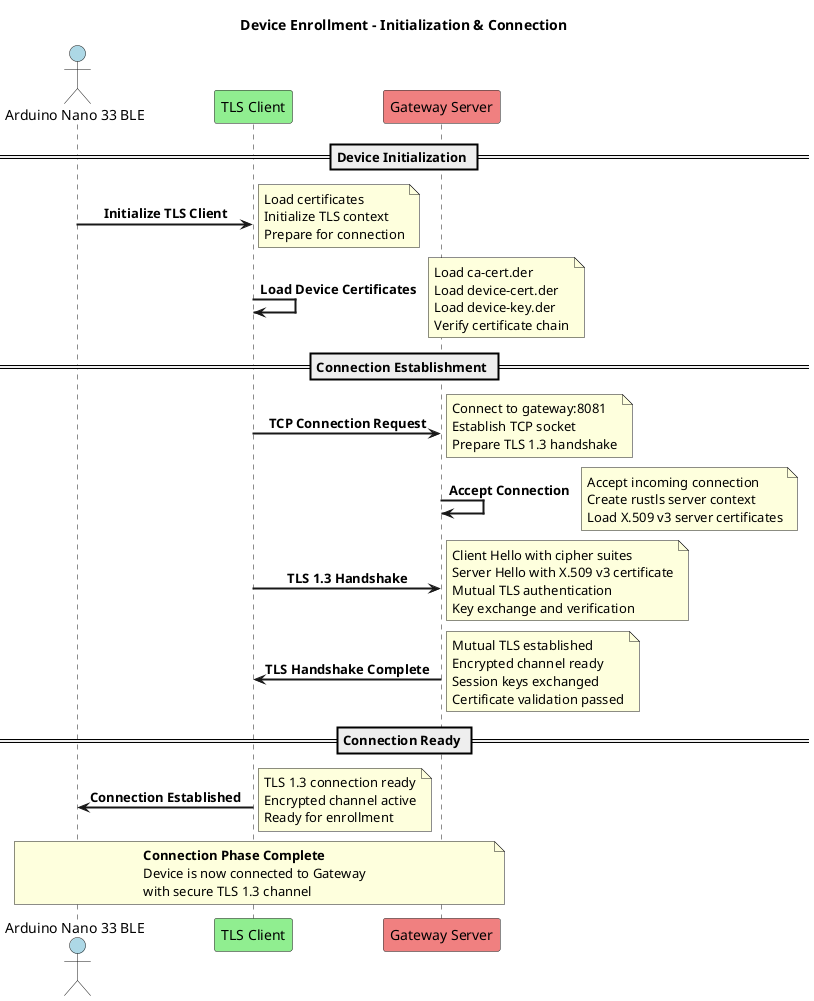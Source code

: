 ' SPDX-License-Identifier: CC-BY-4.0
' Copyright © 2025 Wasmbed contributors

@startuml
title Device Enrollment - Initialization & Connection

skinparam wrapMessageWidth 200
skinparam sequenceMessageAlign center
skinparam sequenceArrowThickness 2
skinparam sequenceLifeLineBackgroundColor #E8F4FD
skinparam sequenceActorBackgroundColor #D4E6F1
skinparam sequenceParticipantBackgroundColor #F8F9FA
skinparam direction top to bottom

actor "Arduino Nano 33 BLE" as MCU #LightBlue
participant "TLS Client" as TLS_CLIENT #LightGreen
participant "Gateway Server" as GATEWAY #LightCoral

== Device Initialization ==

MCU -> TLS_CLIENT : **Initialize TLS Client**
note right : Load certificates\nInitialize TLS context\nPrepare for connection

TLS_CLIENT -> TLS_CLIENT : **Load Device Certificates**
note right : Load ca-cert.der\nLoad device-cert.der\nLoad device-key.der\nVerify certificate chain

== Connection Establishment ==

TLS_CLIENT -> GATEWAY : **TCP Connection Request**
note right : Connect to gateway:8081\nEstablish TCP socket\nPrepare TLS 1.3 handshake

GATEWAY -> GATEWAY : **Accept Connection**
note right : Accept incoming connection\nCreate rustls server context\nLoad X.509 v3 server certificates

TLS_CLIENT -> GATEWAY : **TLS 1.3 Handshake**
note right : Client Hello with cipher suites\nServer Hello with X.509 v3 certificate\nMutual TLS authentication\nKey exchange and verification

GATEWAY -> TLS_CLIENT : **TLS Handshake Complete**
note right : Mutual TLS established\nEncrypted channel ready\nSession keys exchanged\nCertificate validation passed

== Connection Ready ==

TLS_CLIENT -> MCU : **Connection Established**
note right : TLS 1.3 connection ready\nEncrypted channel active\nReady for enrollment

note over MCU, GATEWAY
  **Connection Phase Complete**
  Device is now connected to Gateway
  with secure TLS 1.3 channel
end note

@enduml
